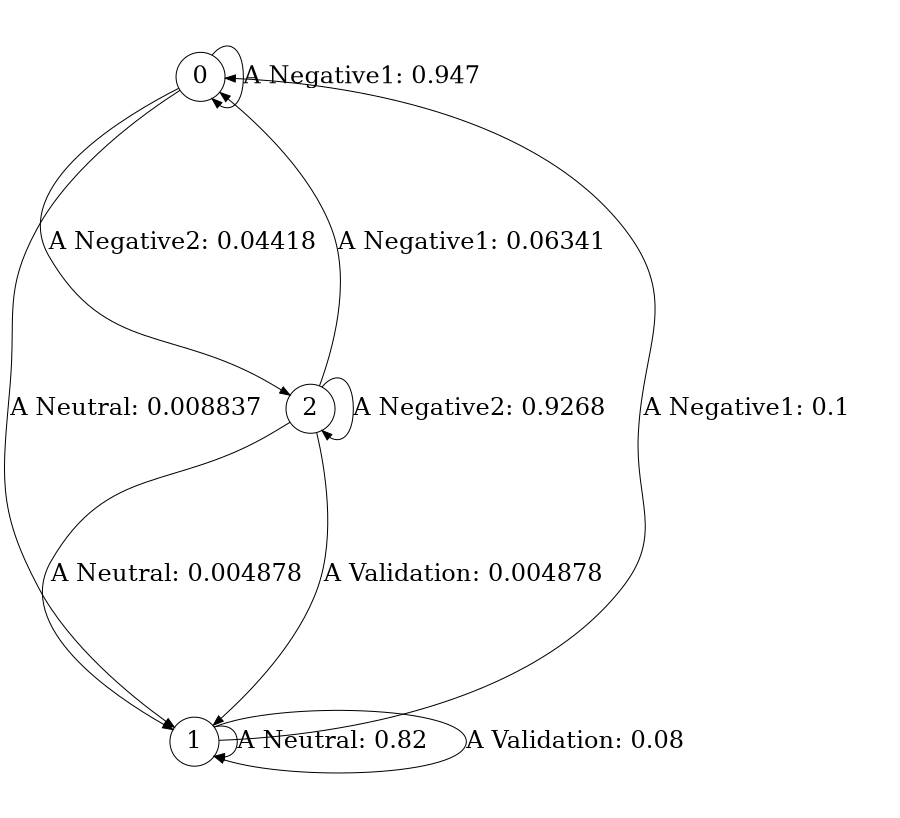 digraph r6_cssr {
size = "6,8.5";
ratio = "fill";
node [shape = circle];
node [fontsize = 24];
edge [fontsize = 24];
0 -> 0 [label = "A Negative1: 0.947    "];
0 -> 1 [label = "A Neutral: 0.008837  "];
0 -> 2 [label = "A Negative2: 0.04418  "];
1 -> 0 [label = "A Negative1: 0.1      "];
1 -> 1 [label = "A Neutral: 0.82     "];
1 -> 1 [label = "A Validation: 0.08     "];
2 -> 0 [label = "A Negative1: 0.06341  "];
2 -> 1 [label = "A Neutral: 0.004878  "];
2 -> 2 [label = "A Negative2: 0.9268   "];
2 -> 1 [label = "A Validation: 0.004878  "];
} 